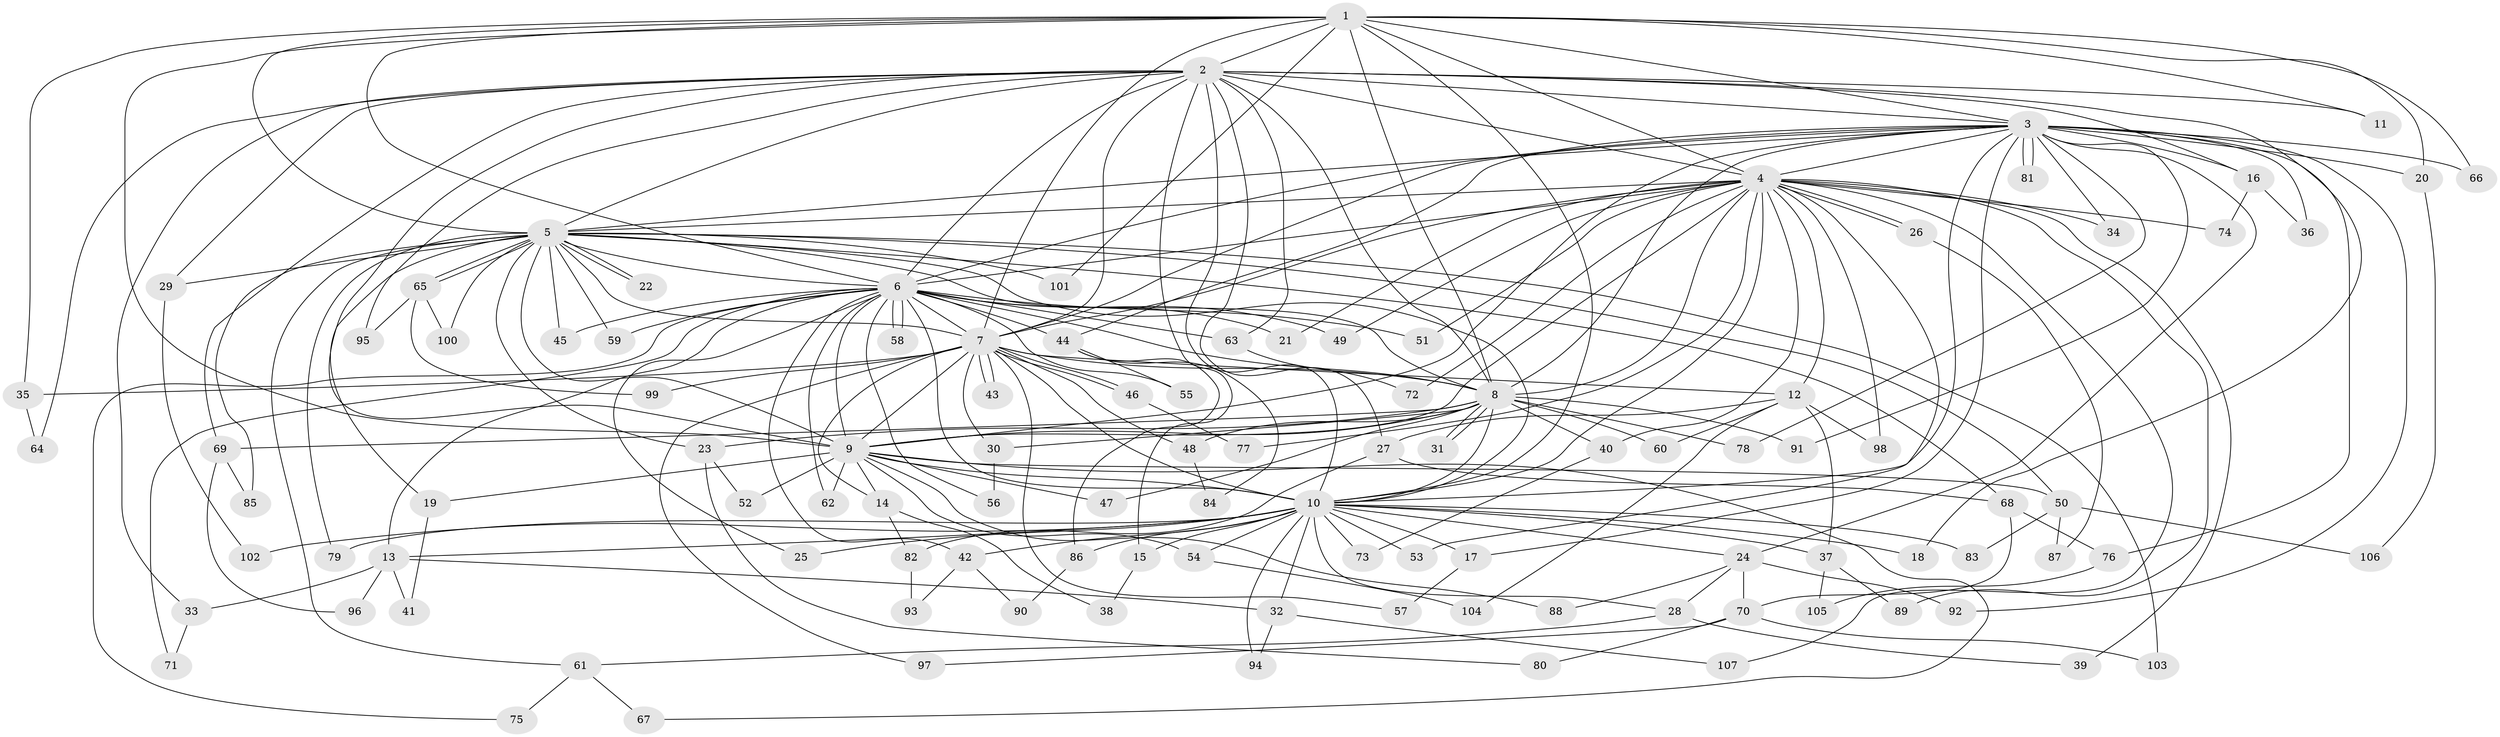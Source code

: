 // Generated by graph-tools (version 1.1) at 2025/11/02/27/25 16:11:07]
// undirected, 107 vertices, 239 edges
graph export_dot {
graph [start="1"]
  node [color=gray90,style=filled];
  1;
  2;
  3;
  4;
  5;
  6;
  7;
  8;
  9;
  10;
  11;
  12;
  13;
  14;
  15;
  16;
  17;
  18;
  19;
  20;
  21;
  22;
  23;
  24;
  25;
  26;
  27;
  28;
  29;
  30;
  31;
  32;
  33;
  34;
  35;
  36;
  37;
  38;
  39;
  40;
  41;
  42;
  43;
  44;
  45;
  46;
  47;
  48;
  49;
  50;
  51;
  52;
  53;
  54;
  55;
  56;
  57;
  58;
  59;
  60;
  61;
  62;
  63;
  64;
  65;
  66;
  67;
  68;
  69;
  70;
  71;
  72;
  73;
  74;
  75;
  76;
  77;
  78;
  79;
  80;
  81;
  82;
  83;
  84;
  85;
  86;
  87;
  88;
  89;
  90;
  91;
  92;
  93;
  94;
  95;
  96;
  97;
  98;
  99;
  100;
  101;
  102;
  103;
  104;
  105;
  106;
  107;
  1 -- 2;
  1 -- 3;
  1 -- 4;
  1 -- 5;
  1 -- 6;
  1 -- 7;
  1 -- 8;
  1 -- 9;
  1 -- 10;
  1 -- 11;
  1 -- 20;
  1 -- 35;
  1 -- 66;
  1 -- 101;
  2 -- 3;
  2 -- 4;
  2 -- 5;
  2 -- 6;
  2 -- 7;
  2 -- 8;
  2 -- 9;
  2 -- 10;
  2 -- 11;
  2 -- 15;
  2 -- 16;
  2 -- 18;
  2 -- 27;
  2 -- 29;
  2 -- 33;
  2 -- 63;
  2 -- 64;
  2 -- 69;
  2 -- 95;
  3 -- 4;
  3 -- 5;
  3 -- 6;
  3 -- 7;
  3 -- 8;
  3 -- 9;
  3 -- 10;
  3 -- 16;
  3 -- 17;
  3 -- 20;
  3 -- 24;
  3 -- 34;
  3 -- 36;
  3 -- 44;
  3 -- 66;
  3 -- 76;
  3 -- 78;
  3 -- 81;
  3 -- 81;
  3 -- 91;
  3 -- 92;
  4 -- 5;
  4 -- 6;
  4 -- 7;
  4 -- 8;
  4 -- 9;
  4 -- 10;
  4 -- 12;
  4 -- 21;
  4 -- 26;
  4 -- 26;
  4 -- 34;
  4 -- 39;
  4 -- 40;
  4 -- 49;
  4 -- 51;
  4 -- 53;
  4 -- 72;
  4 -- 74;
  4 -- 77;
  4 -- 89;
  4 -- 98;
  4 -- 107;
  5 -- 6;
  5 -- 7;
  5 -- 8;
  5 -- 9;
  5 -- 10;
  5 -- 19;
  5 -- 22;
  5 -- 22;
  5 -- 23;
  5 -- 29;
  5 -- 45;
  5 -- 50;
  5 -- 59;
  5 -- 61;
  5 -- 65;
  5 -- 65;
  5 -- 68;
  5 -- 79;
  5 -- 85;
  5 -- 100;
  5 -- 101;
  5 -- 103;
  6 -- 7;
  6 -- 8;
  6 -- 9;
  6 -- 10;
  6 -- 13;
  6 -- 21;
  6 -- 25;
  6 -- 42;
  6 -- 44;
  6 -- 45;
  6 -- 49;
  6 -- 51;
  6 -- 55;
  6 -- 56;
  6 -- 58;
  6 -- 58;
  6 -- 59;
  6 -- 62;
  6 -- 63;
  6 -- 71;
  6 -- 75;
  7 -- 8;
  7 -- 9;
  7 -- 10;
  7 -- 12;
  7 -- 14;
  7 -- 30;
  7 -- 35;
  7 -- 43;
  7 -- 43;
  7 -- 46;
  7 -- 46;
  7 -- 48;
  7 -- 57;
  7 -- 97;
  7 -- 99;
  8 -- 9;
  8 -- 10;
  8 -- 23;
  8 -- 30;
  8 -- 31;
  8 -- 31;
  8 -- 40;
  8 -- 47;
  8 -- 48;
  8 -- 60;
  8 -- 69;
  8 -- 78;
  8 -- 91;
  9 -- 10;
  9 -- 14;
  9 -- 19;
  9 -- 47;
  9 -- 50;
  9 -- 52;
  9 -- 54;
  9 -- 62;
  9 -- 67;
  9 -- 88;
  10 -- 13;
  10 -- 15;
  10 -- 17;
  10 -- 18;
  10 -- 24;
  10 -- 25;
  10 -- 28;
  10 -- 32;
  10 -- 37;
  10 -- 42;
  10 -- 53;
  10 -- 54;
  10 -- 73;
  10 -- 79;
  10 -- 83;
  10 -- 86;
  10 -- 94;
  10 -- 102;
  12 -- 27;
  12 -- 37;
  12 -- 60;
  12 -- 98;
  12 -- 104;
  13 -- 32;
  13 -- 33;
  13 -- 41;
  13 -- 96;
  14 -- 38;
  14 -- 82;
  15 -- 38;
  16 -- 36;
  16 -- 74;
  17 -- 57;
  19 -- 41;
  20 -- 106;
  23 -- 52;
  23 -- 80;
  24 -- 28;
  24 -- 70;
  24 -- 88;
  24 -- 92;
  26 -- 87;
  27 -- 68;
  27 -- 82;
  28 -- 39;
  28 -- 61;
  29 -- 102;
  30 -- 56;
  32 -- 94;
  32 -- 107;
  33 -- 71;
  35 -- 64;
  37 -- 89;
  37 -- 105;
  40 -- 73;
  42 -- 90;
  42 -- 93;
  44 -- 55;
  44 -- 84;
  44 -- 86;
  46 -- 77;
  48 -- 84;
  50 -- 83;
  50 -- 87;
  50 -- 106;
  54 -- 104;
  61 -- 67;
  61 -- 75;
  63 -- 72;
  65 -- 95;
  65 -- 99;
  65 -- 100;
  68 -- 70;
  68 -- 76;
  69 -- 85;
  69 -- 96;
  70 -- 80;
  70 -- 97;
  70 -- 103;
  76 -- 105;
  82 -- 93;
  86 -- 90;
}
